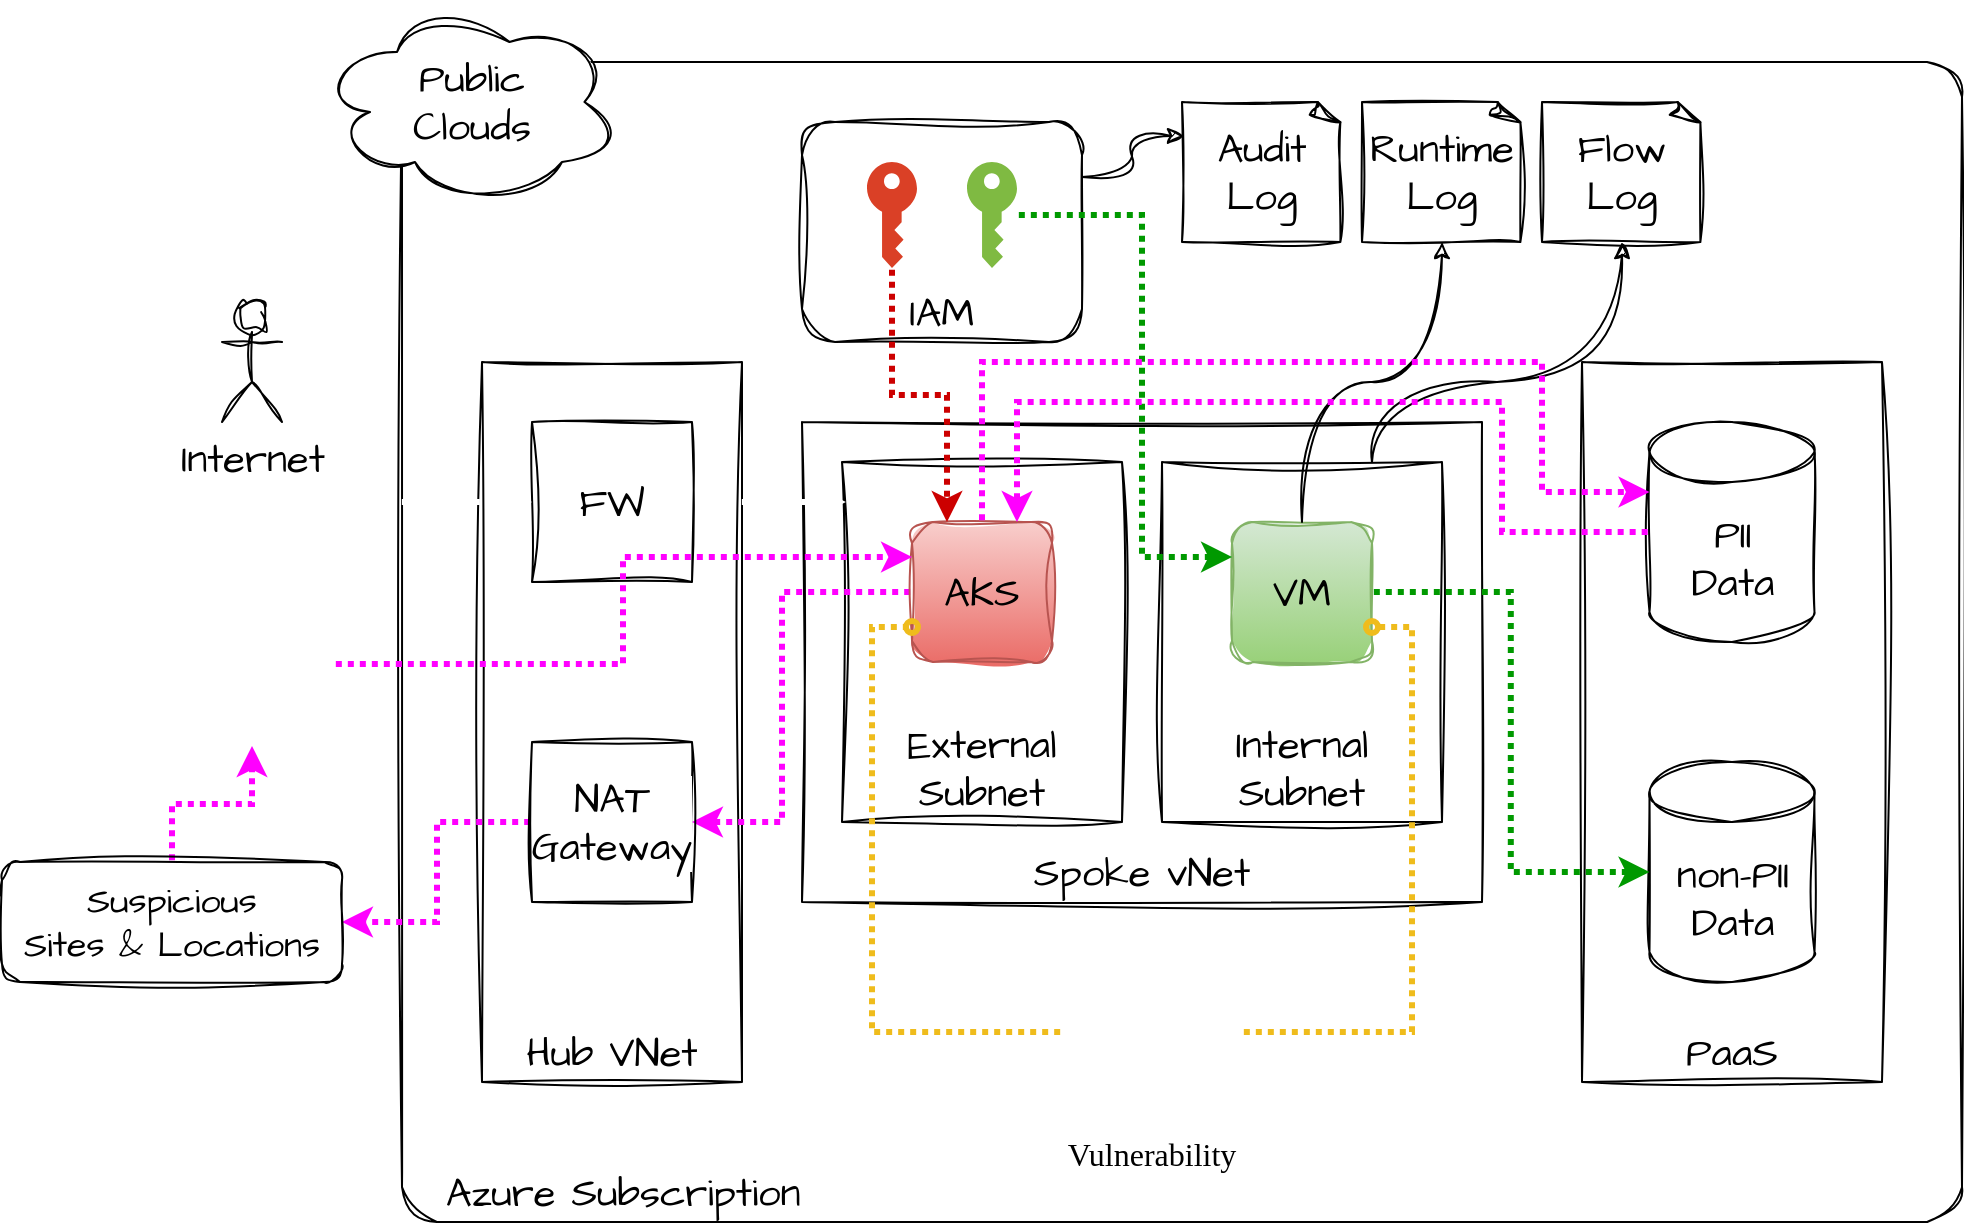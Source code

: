 <mxfile version="24.7.8">
  <diagram name="Page-1" id="5467UiwSUQmpPsLY5woW">
    <mxGraphModel dx="1528" dy="740" grid="0" gridSize="10" guides="1" tooltips="1" connect="1" arrows="1" fold="1" page="0" pageScale="1" pageWidth="850" pageHeight="1100" math="0" shadow="0">
      <root>
        <mxCell id="0" />
        <mxCell id="1" parent="0" />
        <mxCell id="PhfCZjl2D2s0T8PQuyGL-1" value="Azure Subscription" style="rounded=1;whiteSpace=wrap;html=1;sketch=1;hachureGap=4;jiggle=2;curveFitting=1;fontFamily=Architects Daughter;fontSource=https%3A%2F%2Ffonts.googleapis.com%2Fcss%3Ffamily%3DArchitects%2BDaughter;arcSize=3;fontSize=20;verticalAlign=bottom;align=left;spacingLeft=20;fillColor=none;" vertex="1" parent="1">
          <mxGeometry x="100" y="250" width="780" height="580" as="geometry" />
        </mxCell>
        <mxCell id="PhfCZjl2D2s0T8PQuyGL-3" value="Hub VNet" style="rounded=0;whiteSpace=wrap;html=1;sketch=1;hachureGap=4;jiggle=2;curveFitting=1;fontFamily=Architects Daughter;fontSource=https%3A%2F%2Ffonts.googleapis.com%2Fcss%3Ffamily%3DArchitects%2BDaughter;fontSize=20;verticalAlign=bottom;fillColor=none;" vertex="1" parent="1">
          <mxGeometry x="140" y="400" width="130" height="360" as="geometry" />
        </mxCell>
        <mxCell id="PhfCZjl2D2s0T8PQuyGL-4" value="Spoke vNet" style="rounded=0;whiteSpace=wrap;html=1;sketch=1;hachureGap=4;jiggle=2;curveFitting=1;fontFamily=Architects Daughter;fontSource=https%3A%2F%2Ffonts.googleapis.com%2Fcss%3Ffamily%3DArchitects%2BDaughter;fontSize=20;verticalAlign=bottom;fillColor=none;" vertex="1" parent="1">
          <mxGeometry x="300" y="430" width="340" height="240" as="geometry" />
        </mxCell>
        <mxCell id="PhfCZjl2D2s0T8PQuyGL-6" value="PaaS" style="rounded=0;whiteSpace=wrap;html=1;sketch=1;hachureGap=4;jiggle=2;curveFitting=1;fontFamily=Architects Daughter;fontSource=https%3A%2F%2Ffonts.googleapis.com%2Fcss%3Ffamily%3DArchitects%2BDaughter;fontSize=20;verticalAlign=bottom;fillColor=none;" vertex="1" parent="1">
          <mxGeometry x="690" y="400" width="150" height="360" as="geometry" />
        </mxCell>
        <mxCell id="PhfCZjl2D2s0T8PQuyGL-7" value="Public&lt;div style=&quot;font-size: 20px;&quot;&gt;Clouds&lt;/div&gt;" style="ellipse;shape=cloud;whiteSpace=wrap;html=1;sketch=1;hachureGap=4;jiggle=2;curveFitting=1;fontFamily=Architects Daughter;fontSource=https%3A%2F%2Ffonts.googleapis.com%2Fcss%3Ffamily%3DArchitects%2BDaughter;fontSize=20;" vertex="1" parent="1">
          <mxGeometry x="60" y="220" width="150" height="100" as="geometry" />
        </mxCell>
        <mxCell id="PhfCZjl2D2s0T8PQuyGL-9" value="PII&lt;div&gt;Data&lt;/div&gt;" style="shape=cylinder3;whiteSpace=wrap;html=1;boundedLbl=1;backgroundOutline=1;size=15;sketch=1;hachureGap=4;jiggle=2;curveFitting=1;fontFamily=Architects Daughter;fontSource=https%3A%2F%2Ffonts.googleapis.com%2Fcss%3Ffamily%3DArchitects%2BDaughter;fontSize=20;" vertex="1" parent="1">
          <mxGeometry x="723.75" y="430" width="82.5" height="110" as="geometry" />
        </mxCell>
        <mxCell id="PhfCZjl2D2s0T8PQuyGL-10" value="non-PII&lt;div&gt;Data&lt;/div&gt;" style="shape=cylinder3;whiteSpace=wrap;html=1;boundedLbl=1;backgroundOutline=1;size=15;sketch=1;hachureGap=4;jiggle=2;curveFitting=1;fontFamily=Architects Daughter;fontSource=https%3A%2F%2Ffonts.googleapis.com%2Fcss%3Ffamily%3DArchitects%2BDaughter;fontSize=20;" vertex="1" parent="1">
          <mxGeometry x="723.75" y="600" width="82.5" height="110" as="geometry" />
        </mxCell>
        <mxCell id="PhfCZjl2D2s0T8PQuyGL-11" value="IAM" style="rounded=1;whiteSpace=wrap;html=1;sketch=1;hachureGap=4;jiggle=2;curveFitting=1;fontFamily=Architects Daughter;fontSource=https%3A%2F%2Ffonts.googleapis.com%2Fcss%3Ffamily%3DArchitects%2BDaughter;fontSize=20;verticalAlign=bottom;" vertex="1" parent="1">
          <mxGeometry x="300" y="280" width="140" height="110" as="geometry" />
        </mxCell>
        <mxCell id="PhfCZjl2D2s0T8PQuyGL-15" value="External&lt;div&gt;Subnet&lt;/div&gt;" style="rounded=0;whiteSpace=wrap;html=1;sketch=1;hachureGap=4;jiggle=2;curveFitting=1;fontFamily=Architects Daughter;fontSource=https%3A%2F%2Ffonts.googleapis.com%2Fcss%3Ffamily%3DArchitects%2BDaughter;fontSize=20;verticalAlign=bottom;" vertex="1" parent="1">
          <mxGeometry x="320" y="450" width="140" height="180" as="geometry" />
        </mxCell>
        <mxCell id="PhfCZjl2D2s0T8PQuyGL-16" value="Internal&lt;div&gt;Subnet&lt;/div&gt;" style="rounded=0;whiteSpace=wrap;html=1;sketch=1;hachureGap=4;jiggle=2;curveFitting=1;fontFamily=Architects Daughter;fontSource=https%3A%2F%2Ffonts.googleapis.com%2Fcss%3Ffamily%3DArchitects%2BDaughter;fontSize=20;verticalAlign=bottom;" vertex="1" parent="1">
          <mxGeometry x="480" y="450" width="140" height="180" as="geometry" />
        </mxCell>
        <mxCell id="PhfCZjl2D2s0T8PQuyGL-12" value="VM" style="rounded=1;whiteSpace=wrap;html=1;sketch=1;hachureGap=4;jiggle=2;curveFitting=1;fontFamily=Architects Daughter;fontSource=https%3A%2F%2Ffonts.googleapis.com%2Fcss%3Ffamily%3DArchitects%2BDaughter;fontSize=20;fillColor=#d5e8d4;strokeColor=#82b366;gradientColor=#97d077;fontColor=#000000;" vertex="1" parent="1">
          <mxGeometry x="515" y="480" width="70" height="70" as="geometry" />
        </mxCell>
        <mxCell id="PhfCZjl2D2s0T8PQuyGL-38" style="edgeStyle=orthogonalEdgeStyle;shape=connector;rounded=0;hachureGap=4;orthogonalLoop=1;jettySize=auto;html=1;exitX=0;exitY=0.5;exitDx=0;exitDy=0;entryX=1;entryY=0.5;entryDx=0;entryDy=0;dashed=1;dashPattern=1 1;strokeColor=#FF00FF;strokeWidth=3;align=center;verticalAlign=middle;fontFamily=Architects Daughter;fontSource=https%3A%2F%2Ffonts.googleapis.com%2Fcss%3Ffamily%3DArchitects%2BDaughter;fontSize=11;fontColor=default;labelBackgroundColor=default;endArrow=classic;flowAnimation=1;" edge="1" parent="1" source="PhfCZjl2D2s0T8PQuyGL-13" target="PhfCZjl2D2s0T8PQuyGL-30">
          <mxGeometry relative="1" as="geometry">
            <Array as="points">
              <mxPoint x="290" y="515" />
              <mxPoint x="290" y="630" />
            </Array>
          </mxGeometry>
        </mxCell>
        <mxCell id="PhfCZjl2D2s0T8PQuyGL-13" value="AKS" style="rounded=1;whiteSpace=wrap;html=1;sketch=1;hachureGap=4;jiggle=2;curveFitting=1;fontFamily=Architects Daughter;fontSource=https%3A%2F%2Ffonts.googleapis.com%2Fcss%3Ffamily%3DArchitects%2BDaughter;fontSize=20;fillColor=#f8cecc;strokeColor=#b85450;gradientColor=#ea6b66;fontColor=#000000;" vertex="1" parent="1">
          <mxGeometry x="355" y="480" width="70" height="70" as="geometry" />
        </mxCell>
        <mxCell id="PhfCZjl2D2s0T8PQuyGL-23" style="edgeStyle=orthogonalEdgeStyle;shape=connector;rounded=0;hachureGap=4;orthogonalLoop=1;jettySize=auto;html=1;entryX=0.25;entryY=0;entryDx=0;entryDy=0;dashed=1;dashPattern=1 1;strokeColor=#CC0000;strokeWidth=3;align=center;verticalAlign=middle;fontFamily=Architects Daughter;fontSource=https%3A%2F%2Ffonts.googleapis.com%2Fcss%3Ffamily%3DArchitects%2BDaughter;fontSize=11;fontColor=default;labelBackgroundColor=default;endArrow=classic;flowAnimation=1;" edge="1" parent="1" source="PhfCZjl2D2s0T8PQuyGL-17" target="PhfCZjl2D2s0T8PQuyGL-13">
          <mxGeometry relative="1" as="geometry" />
        </mxCell>
        <mxCell id="PhfCZjl2D2s0T8PQuyGL-17" value="" style="sketch=0;pointerEvents=1;shadow=0;dashed=0;html=1;strokeColor=none;labelPosition=center;verticalLabelPosition=bottom;verticalAlign=top;outlineConnect=0;align=center;shape=mxgraph.office.security.key_permissions;fillColor=#DA4026;hachureGap=4;jiggle=2;curveFitting=1;fontFamily=Architects Daughter;fontSource=https%3A%2F%2Ffonts.googleapis.com%2Fcss%3Ffamily%3DArchitects%2BDaughter;" vertex="1" parent="1">
          <mxGeometry x="332.5" y="300" width="25" height="53" as="geometry" />
        </mxCell>
        <mxCell id="PhfCZjl2D2s0T8PQuyGL-24" style="edgeStyle=orthogonalEdgeStyle;shape=connector;rounded=0;hachureGap=4;orthogonalLoop=1;jettySize=auto;html=1;entryX=0;entryY=0.25;entryDx=0;entryDy=0;dashed=1;dashPattern=1 1;strokeColor=#009900;strokeWidth=3;align=center;verticalAlign=middle;fontFamily=Architects Daughter;fontSource=https%3A%2F%2Ffonts.googleapis.com%2Fcss%3Ffamily%3DArchitects%2BDaughter;fontSize=11;fontColor=default;labelBackgroundColor=default;endArrow=classic;flowAnimation=1;" edge="1" parent="1" source="PhfCZjl2D2s0T8PQuyGL-18" target="PhfCZjl2D2s0T8PQuyGL-12">
          <mxGeometry relative="1" as="geometry">
            <Array as="points">
              <mxPoint x="470" y="327" />
              <mxPoint x="470" y="498" />
            </Array>
          </mxGeometry>
        </mxCell>
        <mxCell id="PhfCZjl2D2s0T8PQuyGL-18" value="" style="sketch=0;pointerEvents=1;shadow=0;dashed=0;html=1;strokeColor=none;labelPosition=center;verticalLabelPosition=bottom;verticalAlign=top;outlineConnect=0;align=center;shape=mxgraph.office.security.key_permissions;fillColor=#7FBA42;hachureGap=4;jiggle=2;curveFitting=1;fontFamily=Architects Daughter;fontSource=https%3A%2F%2Ffonts.googleapis.com%2Fcss%3Ffamily%3DArchitects%2BDaughter;" vertex="1" parent="1">
          <mxGeometry x="382.5" y="300" width="25" height="53" as="geometry" />
        </mxCell>
        <mxCell id="PhfCZjl2D2s0T8PQuyGL-21" style="edgeStyle=orthogonalEdgeStyle;rounded=0;hachureGap=4;orthogonalLoop=1;jettySize=auto;html=1;exitX=1;exitY=0.5;exitDx=0;exitDy=0;entryX=0;entryY=0.5;entryDx=0;entryDy=0;entryPerimeter=0;fontFamily=Architects Daughter;fontSource=https%3A%2F%2Ffonts.googleapis.com%2Fcss%3Ffamily%3DArchitects%2BDaughter;strokeWidth=3;flowAnimation=1;dashed=1;dashPattern=1 1;strokeColor=#009900;" edge="1" parent="1" source="PhfCZjl2D2s0T8PQuyGL-12" target="PhfCZjl2D2s0T8PQuyGL-10">
          <mxGeometry relative="1" as="geometry" />
        </mxCell>
        <mxCell id="PhfCZjl2D2s0T8PQuyGL-26" style="edgeStyle=orthogonalEdgeStyle;shape=connector;rounded=0;hachureGap=4;orthogonalLoop=1;jettySize=auto;html=1;entryX=0;entryY=0.75;entryDx=0;entryDy=0;dashed=1;dashPattern=1 1;strokeColor=#efbc1c;strokeWidth=3;align=center;verticalAlign=middle;fontFamily=Architects Daughter;fontSource=https%3A%2F%2Ffonts.googleapis.com%2Fcss%3Ffamily%3DArchitects%2BDaughter;fontSize=11;fontColor=default;labelBackgroundColor=default;endArrow=oval;flowAnimation=1;endFill=0;" edge="1" parent="1" source="PhfCZjl2D2s0T8PQuyGL-25" target="PhfCZjl2D2s0T8PQuyGL-13">
          <mxGeometry relative="1" as="geometry" />
        </mxCell>
        <mxCell id="PhfCZjl2D2s0T8PQuyGL-27" style="edgeStyle=orthogonalEdgeStyle;shape=connector;rounded=0;hachureGap=4;orthogonalLoop=1;jettySize=auto;html=1;exitX=1;exitY=0.5;exitDx=0;exitDy=0;entryX=1;entryY=0.75;entryDx=0;entryDy=0;dashed=1;dashPattern=1 1;strokeColor=#efbc1c;strokeWidth=3;align=center;verticalAlign=middle;fontFamily=Architects Daughter;fontSource=https%3A%2F%2Ffonts.googleapis.com%2Fcss%3Ffamily%3DArchitects%2BDaughter;fontSize=11;fontColor=default;labelBackgroundColor=default;endArrow=oval;flowAnimation=1;endFill=0;" edge="1" parent="1" source="PhfCZjl2D2s0T8PQuyGL-25" target="PhfCZjl2D2s0T8PQuyGL-12">
          <mxGeometry relative="1" as="geometry" />
        </mxCell>
        <mxCell id="PhfCZjl2D2s0T8PQuyGL-25" value="Vulnerability" style="shape=image;verticalLabelPosition=bottom;labelBackgroundColor=default;verticalAlign=top;aspect=fixed;imageAspect=0;image=https://static.vecteezy.com/system/resources/thumbnails/012/042/301/small_2x/warning-sign-icon-transparent-background-free-png.png;fontFamily=Gloria Hallelujah;fontSource=https%3A%2F%2Ffonts.googleapis.com%2Fcss%3Ffamily%3DGloria%2BHallelujah;fontSize=16;" vertex="1" parent="1">
          <mxGeometry x="430" y="690" width="90" height="90" as="geometry" />
        </mxCell>
        <mxCell id="PhfCZjl2D2s0T8PQuyGL-34" style="edgeStyle=orthogonalEdgeStyle;shape=connector;rounded=0;hachureGap=4;orthogonalLoop=1;jettySize=auto;html=1;exitX=1;exitY=0.5;exitDx=0;exitDy=0;dashed=1;dashPattern=1 1;strokeColor=#FFFFFF;strokeWidth=3;align=center;verticalAlign=middle;fontFamily=Architects Daughter;fontSource=https%3A%2F%2Ffonts.googleapis.com%2Fcss%3Ffamily%3DArchitects%2BDaughter;fontSize=11;fontColor=default;labelBackgroundColor=default;endArrow=classic;flowAnimation=1;entryX=0.014;entryY=0.111;entryDx=0;entryDy=0;entryPerimeter=0;" edge="1" parent="1" source="PhfCZjl2D2s0T8PQuyGL-28" target="PhfCZjl2D2s0T8PQuyGL-15">
          <mxGeometry relative="1" as="geometry">
            <mxPoint x="320" y="540" as="targetPoint" />
          </mxGeometry>
        </mxCell>
        <mxCell id="PhfCZjl2D2s0T8PQuyGL-28" value="FW" style="whiteSpace=wrap;html=1;aspect=fixed;sketch=1;hachureGap=4;jiggle=2;curveFitting=1;fontFamily=Architects Daughter;fontSource=https%3A%2F%2Ffonts.googleapis.com%2Fcss%3Ffamily%3DArchitects%2BDaughter;fontSize=20;fontColor=default;labelBackgroundColor=default;" vertex="1" parent="1">
          <mxGeometry x="165" y="430" width="80" height="80" as="geometry" />
        </mxCell>
        <mxCell id="PhfCZjl2D2s0T8PQuyGL-29" value="" style="shape=image;verticalLabelPosition=bottom;labelBackgroundColor=default;verticalAlign=top;aspect=fixed;imageAspect=0;image=https://upload.wikimedia.org/wikipedia/commons/thumb/2/25/Simple_gold_crown.svg/2048px-Simple_gold_crown.svg.png;" vertex="1" parent="1">
          <mxGeometry x="730" y="390" width="70" height="70" as="geometry" />
        </mxCell>
        <mxCell id="PhfCZjl2D2s0T8PQuyGL-40" style="edgeStyle=orthogonalEdgeStyle;shape=connector;rounded=0;hachureGap=4;orthogonalLoop=1;jettySize=auto;html=1;dashed=1;dashPattern=1 1;strokeColor=#FF00FF;strokeWidth=3;align=center;verticalAlign=middle;fontFamily=Architects Daughter;fontSource=https%3A%2F%2Ffonts.googleapis.com%2Fcss%3Ffamily%3DArchitects%2BDaughter;fontSize=11;fontColor=default;labelBackgroundColor=default;endArrow=classic;flowAnimation=1;" edge="1" parent="1" source="PhfCZjl2D2s0T8PQuyGL-30" target="PhfCZjl2D2s0T8PQuyGL-39">
          <mxGeometry relative="1" as="geometry" />
        </mxCell>
        <mxCell id="PhfCZjl2D2s0T8PQuyGL-30" value="NAT&lt;div&gt;Gateway&lt;/div&gt;" style="whiteSpace=wrap;html=1;aspect=fixed;sketch=1;hachureGap=4;jiggle=2;curveFitting=1;fontFamily=Architects Daughter;fontSource=https%3A%2F%2Ffonts.googleapis.com%2Fcss%3Ffamily%3DArchitects%2BDaughter;fontSize=20;fontColor=default;labelBackgroundColor=default;" vertex="1" parent="1">
          <mxGeometry x="165" y="590" width="80" height="80" as="geometry" />
        </mxCell>
        <mxCell id="PhfCZjl2D2s0T8PQuyGL-32" style="edgeStyle=orthogonalEdgeStyle;shape=connector;rounded=0;hachureGap=4;orthogonalLoop=1;jettySize=auto;html=1;exitX=0.5;exitY=0.5;exitDx=0;exitDy=0;exitPerimeter=0;entryX=0;entryY=0.5;entryDx=0;entryDy=0;dashed=1;dashPattern=1 1;strokeColor=#FFFFFF;strokeWidth=3;align=center;verticalAlign=middle;fontFamily=Architects Daughter;fontSource=https%3A%2F%2Ffonts.googleapis.com%2Fcss%3Ffamily%3DArchitects%2BDaughter;fontSize=11;fontColor=default;labelBackgroundColor=default;endArrow=classic;flowAnimation=1;" edge="1" parent="1" source="PhfCZjl2D2s0T8PQuyGL-31" target="PhfCZjl2D2s0T8PQuyGL-28">
          <mxGeometry relative="1" as="geometry">
            <Array as="points">
              <mxPoint x="80" y="400" />
              <mxPoint x="80" y="470" />
            </Array>
          </mxGeometry>
        </mxCell>
        <mxCell id="PhfCZjl2D2s0T8PQuyGL-31" value="Internet" style="shape=umlActor;verticalLabelPosition=bottom;verticalAlign=top;html=1;outlineConnect=0;sketch=1;hachureGap=4;jiggle=2;curveFitting=1;fontFamily=Architects Daughter;fontSource=https%3A%2F%2Ffonts.googleapis.com%2Fcss%3Ffamily%3DArchitects%2BDaughter;fontSize=20;fontColor=default;labelBackgroundColor=default;" vertex="1" parent="1">
          <mxGeometry x="10" y="370" width="30" height="60" as="geometry" />
        </mxCell>
        <mxCell id="PhfCZjl2D2s0T8PQuyGL-43" style="edgeStyle=orthogonalEdgeStyle;shape=connector;rounded=0;hachureGap=4;orthogonalLoop=1;jettySize=auto;html=1;entryX=0.5;entryY=1;entryDx=0;entryDy=0;dashed=1;dashPattern=1 1;strokeColor=#FF00FF;strokeWidth=3;align=center;verticalAlign=middle;fontFamily=Architects Daughter;fontSource=https%3A%2F%2Ffonts.googleapis.com%2Fcss%3Ffamily%3DArchitects%2BDaughter;fontSize=11;fontColor=default;labelBackgroundColor=default;endArrow=classic;flowAnimation=1;" edge="1" parent="1" source="PhfCZjl2D2s0T8PQuyGL-39" target="PhfCZjl2D2s0T8PQuyGL-41">
          <mxGeometry relative="1" as="geometry" />
        </mxCell>
        <mxCell id="PhfCZjl2D2s0T8PQuyGL-39" value="Suspicious&lt;div style=&quot;font-size: 18px;&quot;&gt;Sites &amp;amp; Locations&lt;/div&gt;" style="rounded=1;whiteSpace=wrap;html=1;sketch=1;hachureGap=4;jiggle=2;curveFitting=1;fontFamily=Architects Daughter;fontSource=https%3A%2F%2Ffonts.googleapis.com%2Fcss%3Ffamily%3DArchitects%2BDaughter;fontSize=18;fontColor=default;labelBackgroundColor=default;" vertex="1" parent="1">
          <mxGeometry x="-100" y="650" width="170" height="60" as="geometry" />
        </mxCell>
        <mxCell id="PhfCZjl2D2s0T8PQuyGL-42" style="edgeStyle=orthogonalEdgeStyle;shape=connector;rounded=0;hachureGap=4;orthogonalLoop=1;jettySize=auto;html=1;entryX=0;entryY=0.25;entryDx=0;entryDy=0;dashed=1;dashPattern=1 1;strokeColor=#FF00FF;strokeWidth=3;align=center;verticalAlign=middle;fontFamily=Architects Daughter;fontSource=https%3A%2F%2Ffonts.googleapis.com%2Fcss%3Ffamily%3DArchitects%2BDaughter;fontSize=11;fontColor=default;labelBackgroundColor=default;endArrow=classic;flowAnimation=1;" edge="1" parent="1" source="PhfCZjl2D2s0T8PQuyGL-41" target="PhfCZjl2D2s0T8PQuyGL-13">
          <mxGeometry relative="1" as="geometry" />
        </mxCell>
        <mxCell id="PhfCZjl2D2s0T8PQuyGL-41" value="" style="shape=image;verticalLabelPosition=bottom;labelBackgroundColor=default;verticalAlign=top;aspect=fixed;imageAspect=0;image=https://pnghq.com/wp-content/uploads/download-free-hacker-png-images-for-transparent-backgrounds-90728.png;" vertex="1" parent="1">
          <mxGeometry x="-16" y="510" width="82" height="82" as="geometry" />
        </mxCell>
        <mxCell id="PhfCZjl2D2s0T8PQuyGL-45" value="Audit&lt;div style=&quot;font-size: 20px;&quot;&gt;Log&lt;/div&gt;" style="whiteSpace=wrap;html=1;shape=mxgraph.basic.document;sketch=1;hachureGap=4;jiggle=2;curveFitting=1;fontFamily=Architects Daughter;fontSource=https%3A%2F%2Ffonts.googleapis.com%2Fcss%3Ffamily%3DArchitects%2BDaughter;fontSize=20;fontColor=default;labelBackgroundColor=default;" vertex="1" parent="1">
          <mxGeometry x="490" y="270" width="80" height="70" as="geometry" />
        </mxCell>
        <mxCell id="PhfCZjl2D2s0T8PQuyGL-46" style="edgeStyle=orthogonalEdgeStyle;shape=connector;rounded=0;hachureGap=4;orthogonalLoop=1;jettySize=auto;html=1;exitX=1;exitY=0.25;exitDx=0;exitDy=0;entryX=0.013;entryY=0.243;entryDx=0;entryDy=0;entryPerimeter=0;strokeColor=default;strokeWidth=1;align=center;verticalAlign=middle;fontFamily=Architects Daughter;fontSource=https%3A%2F%2Ffonts.googleapis.com%2Fcss%3Ffamily%3DArchitects%2BDaughter;fontSize=11;fontColor=default;labelBackgroundColor=default;endArrow=classic;flowAnimation=0;curved=1;sketch=1;curveFitting=1;jiggle=2;" edge="1" parent="1" source="PhfCZjl2D2s0T8PQuyGL-11" target="PhfCZjl2D2s0T8PQuyGL-45">
          <mxGeometry relative="1" as="geometry" />
        </mxCell>
        <mxCell id="PhfCZjl2D2s0T8PQuyGL-47" value="Flow&lt;div&gt;Log&lt;/div&gt;" style="whiteSpace=wrap;html=1;shape=mxgraph.basic.document;sketch=1;hachureGap=4;jiggle=2;curveFitting=1;fontFamily=Architects Daughter;fontSource=https%3A%2F%2Ffonts.googleapis.com%2Fcss%3Ffamily%3DArchitects%2BDaughter;fontSize=20;fontColor=default;labelBackgroundColor=default;" vertex="1" parent="1">
          <mxGeometry x="670" y="270" width="80" height="70" as="geometry" />
        </mxCell>
        <mxCell id="PhfCZjl2D2s0T8PQuyGL-49" style="edgeStyle=orthogonalEdgeStyle;shape=connector;curved=1;rounded=0;sketch=1;hachureGap=4;jiggle=2;curveFitting=1;orthogonalLoop=1;jettySize=auto;html=1;exitX=0.75;exitY=0;exitDx=0;exitDy=0;entryX=0.5;entryY=1;entryDx=0;entryDy=0;entryPerimeter=0;strokeColor=default;strokeWidth=1;align=center;verticalAlign=middle;fontFamily=Architects Daughter;fontSource=https%3A%2F%2Ffonts.googleapis.com%2Fcss%3Ffamily%3DArchitects%2BDaughter;fontSize=11;fontColor=default;labelBackgroundColor=default;endArrow=classic;flowAnimation=0;" edge="1" parent="1" source="PhfCZjl2D2s0T8PQuyGL-16" target="PhfCZjl2D2s0T8PQuyGL-47">
          <mxGeometry relative="1" as="geometry">
            <Array as="points">
              <mxPoint x="585" y="410" />
              <mxPoint x="710" y="410" />
            </Array>
          </mxGeometry>
        </mxCell>
        <mxCell id="PhfCZjl2D2s0T8PQuyGL-50" value="Runtime&lt;div style=&quot;font-size: 20px;&quot;&gt;Log&lt;/div&gt;" style="whiteSpace=wrap;html=1;shape=mxgraph.basic.document;sketch=1;hachureGap=4;jiggle=2;curveFitting=1;fontFamily=Architects Daughter;fontSource=https%3A%2F%2Ffonts.googleapis.com%2Fcss%3Ffamily%3DArchitects%2BDaughter;fontSize=20;fontColor=default;labelBackgroundColor=default;" vertex="1" parent="1">
          <mxGeometry x="580" y="270" width="80" height="70" as="geometry" />
        </mxCell>
        <mxCell id="PhfCZjl2D2s0T8PQuyGL-51" style="edgeStyle=orthogonalEdgeStyle;shape=connector;curved=1;rounded=0;sketch=1;hachureGap=4;jiggle=2;curveFitting=1;orthogonalLoop=1;jettySize=auto;html=1;exitX=0.5;exitY=0;exitDx=0;exitDy=0;entryX=0.5;entryY=1;entryDx=0;entryDy=0;entryPerimeter=0;strokeColor=default;strokeWidth=1;align=center;verticalAlign=middle;fontFamily=Architects Daughter;fontSource=https%3A%2F%2Ffonts.googleapis.com%2Fcss%3Ffamily%3DArchitects%2BDaughter;fontSize=11;fontColor=default;labelBackgroundColor=default;endArrow=classic;flowAnimation=0;" edge="1" parent="1" source="PhfCZjl2D2s0T8PQuyGL-12" target="PhfCZjl2D2s0T8PQuyGL-50">
          <mxGeometry relative="1" as="geometry" />
        </mxCell>
        <mxCell id="PhfCZjl2D2s0T8PQuyGL-20" style="edgeStyle=orthogonalEdgeStyle;rounded=0;hachureGap=4;orthogonalLoop=1;jettySize=auto;html=1;exitX=0.5;exitY=0;exitDx=0;exitDy=0;entryX=0;entryY=0;entryDx=0;entryDy=35;entryPerimeter=0;fontFamily=Architects Daughter;fontSource=https%3A%2F%2Ffonts.googleapis.com%2Fcss%3Ffamily%3DArchitects%2BDaughter;strokeWidth=3;flowAnimation=1;strokeColor=#FF00FF;dashed=1;dashPattern=1 1;" edge="1" parent="1" source="PhfCZjl2D2s0T8PQuyGL-13" target="PhfCZjl2D2s0T8PQuyGL-9">
          <mxGeometry relative="1" as="geometry">
            <Array as="points">
              <mxPoint x="390" y="400" />
              <mxPoint x="670" y="400" />
              <mxPoint x="670" y="465" />
            </Array>
          </mxGeometry>
        </mxCell>
        <mxCell id="PhfCZjl2D2s0T8PQuyGL-44" style="edgeStyle=orthogonalEdgeStyle;shape=connector;rounded=0;hachureGap=4;orthogonalLoop=1;jettySize=auto;html=1;exitX=0;exitY=0.5;exitDx=0;exitDy=0;exitPerimeter=0;entryX=0.75;entryY=0;entryDx=0;entryDy=0;dashed=1;dashPattern=1 1;strokeColor=#FF00FF;strokeWidth=3;align=center;verticalAlign=middle;fontFamily=Architects Daughter;fontSource=https%3A%2F%2Ffonts.googleapis.com%2Fcss%3Ffamily%3DArchitects%2BDaughter;fontSize=11;fontColor=default;labelBackgroundColor=default;endArrow=classic;flowAnimation=1;" edge="1" parent="1" source="PhfCZjl2D2s0T8PQuyGL-9" target="PhfCZjl2D2s0T8PQuyGL-13">
          <mxGeometry relative="1" as="geometry">
            <Array as="points">
              <mxPoint x="650" y="485" />
              <mxPoint x="650" y="420" />
              <mxPoint x="408" y="420" />
            </Array>
          </mxGeometry>
        </mxCell>
      </root>
    </mxGraphModel>
  </diagram>
</mxfile>

